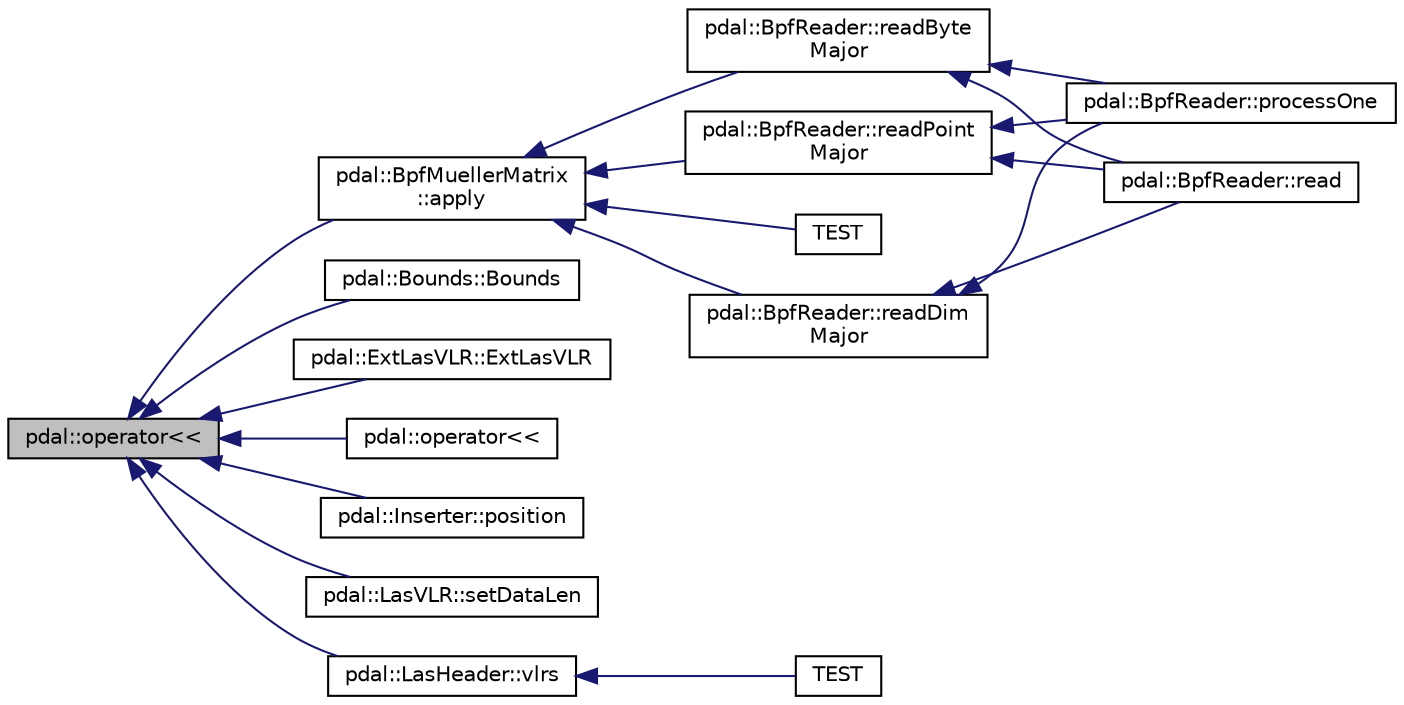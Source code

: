 digraph "pdal::operator&lt;&lt;"
{
  edge [fontname="Helvetica",fontsize="10",labelfontname="Helvetica",labelfontsize="10"];
  node [fontname="Helvetica",fontsize="10",shape=record];
  rankdir="LR";
  Node1 [label="pdal::operator\<\<",height=0.2,width=0.4,color="black", fillcolor="grey75", style="filled", fontcolor="black"];
  Node1 -> Node2 [dir="back",color="midnightblue",fontsize="10",style="solid",fontname="Helvetica"];
  Node2 [label="pdal::BpfMuellerMatrix\l::apply",height=0.2,width=0.4,color="black", fillcolor="white", style="filled",URL="$structpdal_1_1BpfMuellerMatrix.html#a3bae8cd517356ffb0aea13a57d930ae7"];
  Node2 -> Node3 [dir="back",color="midnightblue",fontsize="10",style="solid",fontname="Helvetica"];
  Node3 [label="pdal::BpfReader::readPoint\lMajor",height=0.2,width=0.4,color="black", fillcolor="white", style="filled",URL="$classpdal_1_1BpfReader.html#ae5bb98eea69bceee3cbb05a31f005ebe"];
  Node3 -> Node4 [dir="back",color="midnightblue",fontsize="10",style="solid",fontname="Helvetica"];
  Node4 [label="pdal::BpfReader::processOne",height=0.2,width=0.4,color="black", fillcolor="white", style="filled",URL="$classpdal_1_1BpfReader.html#a85669f95516049aa09cfd400debafa8b"];
  Node3 -> Node5 [dir="back",color="midnightblue",fontsize="10",style="solid",fontname="Helvetica"];
  Node5 [label="pdal::BpfReader::read",height=0.2,width=0.4,color="black", fillcolor="white", style="filled",URL="$classpdal_1_1BpfReader.html#aecc4cd2499cf156256d8de6c840d3191"];
  Node2 -> Node6 [dir="back",color="midnightblue",fontsize="10",style="solid",fontname="Helvetica"];
  Node6 [label="pdal::BpfReader::readDim\lMajor",height=0.2,width=0.4,color="black", fillcolor="white", style="filled",URL="$classpdal_1_1BpfReader.html#ab2947de9808046ddf8e828a08fe2c12c"];
  Node6 -> Node4 [dir="back",color="midnightblue",fontsize="10",style="solid",fontname="Helvetica"];
  Node6 -> Node5 [dir="back",color="midnightblue",fontsize="10",style="solid",fontname="Helvetica"];
  Node2 -> Node7 [dir="back",color="midnightblue",fontsize="10",style="solid",fontname="Helvetica"];
  Node7 [label="pdal::BpfReader::readByte\lMajor",height=0.2,width=0.4,color="black", fillcolor="white", style="filled",URL="$classpdal_1_1BpfReader.html#ab51d0d1815046c9a6412261222d2f752"];
  Node7 -> Node4 [dir="back",color="midnightblue",fontsize="10",style="solid",fontname="Helvetica"];
  Node7 -> Node5 [dir="back",color="midnightblue",fontsize="10",style="solid",fontname="Helvetica"];
  Node2 -> Node8 [dir="back",color="midnightblue",fontsize="10",style="solid",fontname="Helvetica"];
  Node8 [label="TEST",height=0.2,width=0.4,color="black", fillcolor="white", style="filled",URL="$BPFTest_8cpp.html#aa6e6085d0f31be6fa55a85605f33931d"];
  Node1 -> Node9 [dir="back",color="midnightblue",fontsize="10",style="solid",fontname="Helvetica"];
  Node9 [label="pdal::Bounds::Bounds",height=0.2,width=0.4,color="black", fillcolor="white", style="filled",URL="$classpdal_1_1Bounds.html#a63a455c59b1cbf54fe05ac1602376c6d"];
  Node1 -> Node10 [dir="back",color="midnightblue",fontsize="10",style="solid",fontname="Helvetica"];
  Node10 [label="pdal::ExtLasVLR::ExtLasVLR",height=0.2,width=0.4,color="black", fillcolor="white", style="filled",URL="$classpdal_1_1ExtLasVLR.html#aea2bb75044cdf9dab01b81e81b835ed4"];
  Node1 -> Node11 [dir="back",color="midnightblue",fontsize="10",style="solid",fontname="Helvetica"];
  Node11 [label="pdal::operator\<\<",height=0.2,width=0.4,color="black", fillcolor="white", style="filled",URL="$namespacepdal.html#aedfa6057e7bfee496a66a3192e7ec594"];
  Node1 -> Node12 [dir="back",color="midnightblue",fontsize="10",style="solid",fontname="Helvetica"];
  Node12 [label="pdal::Inserter::position",height=0.2,width=0.4,color="black", fillcolor="white", style="filled",URL="$classpdal_1_1Inserter.html#a09160289eee4883535393ce3cbaa49e3"];
  Node1 -> Node13 [dir="back",color="midnightblue",fontsize="10",style="solid",fontname="Helvetica"];
  Node13 [label="pdal::LasVLR::setDataLen",height=0.2,width=0.4,color="black", fillcolor="white", style="filled",URL="$classpdal_1_1LasVLR.html#a777a6a5cf8ddddb9aba83861088cec64"];
  Node1 -> Node14 [dir="back",color="midnightblue",fontsize="10",style="solid",fontname="Helvetica"];
  Node14 [label="pdal::LasHeader::vlrs",height=0.2,width=0.4,color="black", fillcolor="white", style="filled",URL="$classpdal_1_1LasHeader.html#af24ff4d4466c1be45e8f6268d872bdac"];
  Node14 -> Node15 [dir="back",color="midnightblue",fontsize="10",style="solid",fontname="Helvetica"];
  Node15 [label="TEST",height=0.2,width=0.4,color="black", fillcolor="white", style="filled",URL="$LasWriterTest_8cpp.html#a25769097df1e2560a063c4d15157dd5b"];
}
